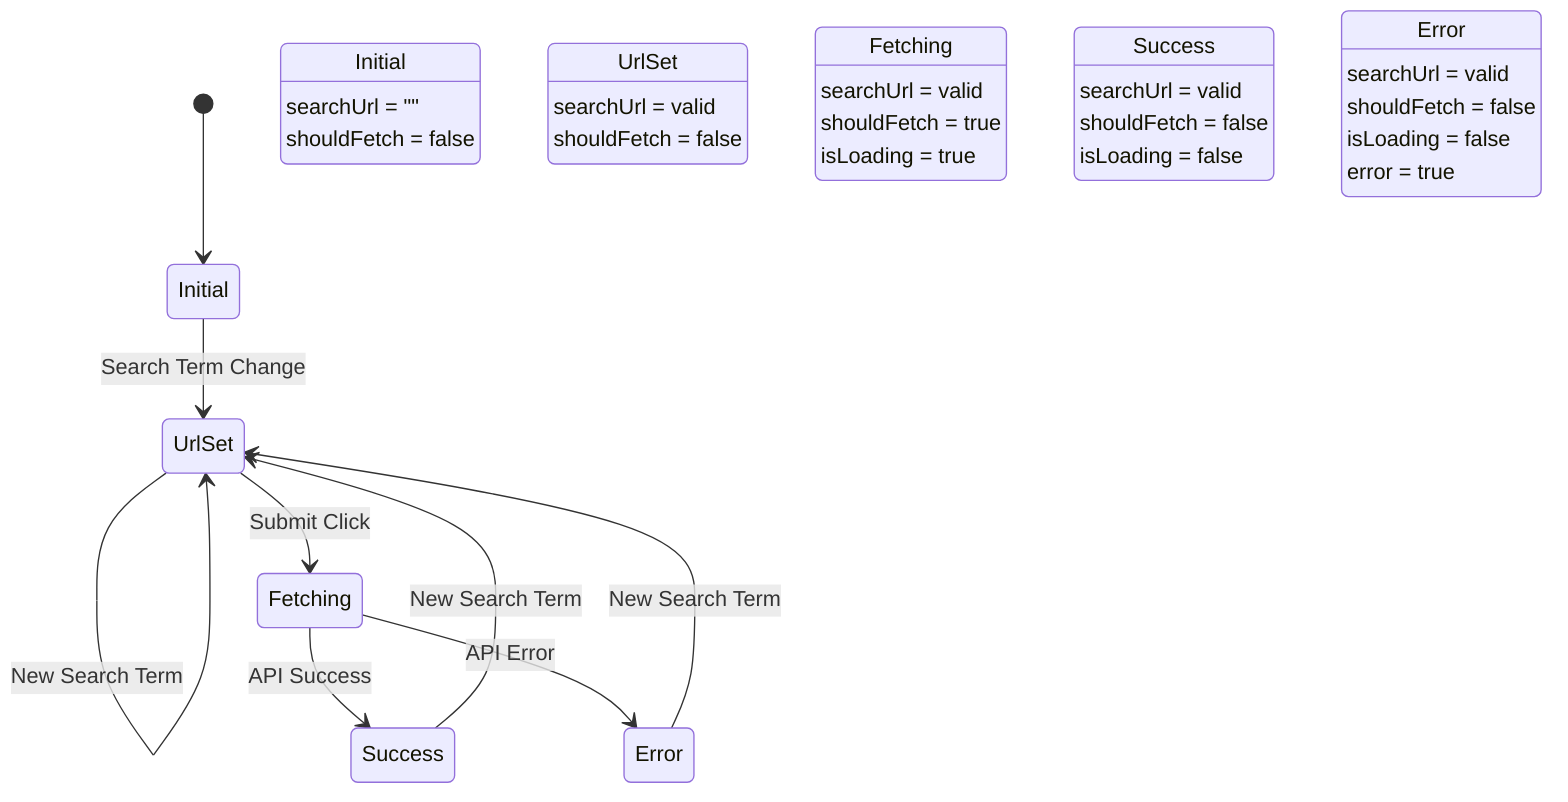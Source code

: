 stateDiagram
    [*] --> Initial
    Initial --> UrlSet: Search Term Change
    UrlSet --> UrlSet: New Search Term
    UrlSet --> Fetching: Submit Click
    Fetching --> Success: API Success
    Fetching --> Error: API Error
    Success --> UrlSet: New Search Term
    Error --> UrlSet: New Search Term

    state "Initial" as I
    I : searchUrl = ""
    I : shouldFetch = false

    state "UrlSet" as U
    U : searchUrl = valid
    U : shouldFetch = false

    state "Fetching" as F
    F : searchUrl = valid
    F : shouldFetch = true
    F : isLoading = true

    state "Success" as S
    S : searchUrl = valid
    S : shouldFetch = false
    S : isLoading = false

    state "Error" as E
    E : searchUrl = valid
    E : shouldFetch = false
    E : isLoading = false
    E : error = true